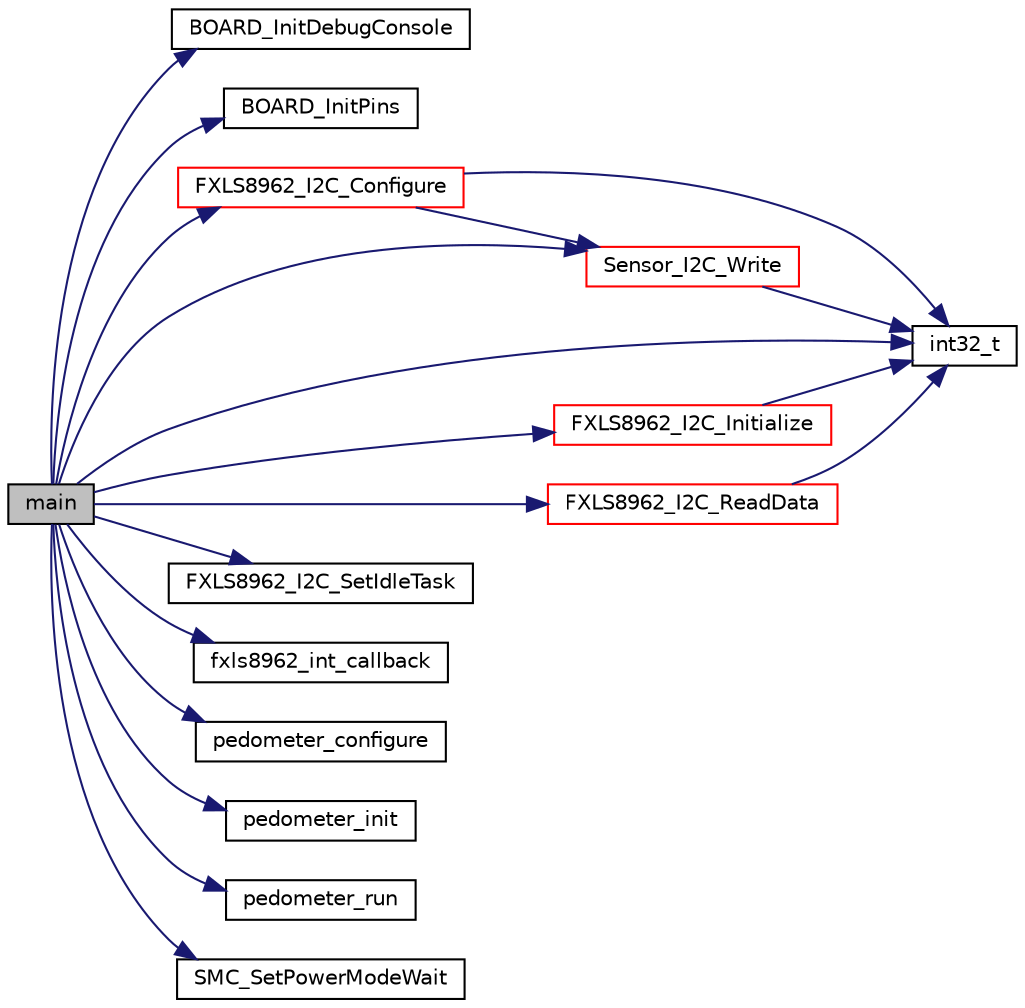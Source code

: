 digraph "main"
{
  edge [fontname="Helvetica",fontsize="10",labelfontname="Helvetica",labelfontsize="10"];
  node [fontname="Helvetica",fontsize="10",shape=record];
  rankdir="LR";
  Node3 [label="main",height=0.2,width=0.4,color="black", fillcolor="grey75", style="filled", fontcolor="black"];
  Node3 -> Node4 [color="midnightblue",fontsize="10",style="solid",fontname="Helvetica"];
  Node4 [label="BOARD_InitDebugConsole",height=0.2,width=0.4,color="black", fillcolor="white", style="filled",URL="$frdm-k64f_2board_8c.html#a4c84ccb952cb083367d7040cf9de3db8"];
  Node3 -> Node5 [color="midnightblue",fontsize="10",style="solid",fontname="Helvetica"];
  Node5 [label="BOARD_InitPins",height=0.2,width=0.4,color="black", fillcolor="white", style="filled",URL="$group__pin__mux.html#ga2c9fe54b6b84723fbaa590a6f4576966",tooltip="Configures pin routing and optionally pin electrical features. "];
  Node3 -> Node6 [color="midnightblue",fontsize="10",style="solid",fontname="Helvetica"];
  Node6 [label="FXLS8962_I2C_Configure",height=0.2,width=0.4,color="red", fillcolor="white", style="filled",URL="$fxls8962__drv_8c.html#a1b62cba67669ae79f5f3c2e5f846a6c7",tooltip="The interface function to configure he sensor. "];
  Node6 -> Node7 [color="midnightblue",fontsize="10",style="solid",fontname="Helvetica"];
  Node7 [label="int32_t",height=0.2,width=0.4,color="black", fillcolor="white", style="filled",URL="$data__format__service_8h.html#a5d7069350a7d7e65686c77a8038f462f",tooltip="The interface function to append the data on the formated stream. "];
  Node6 -> Node9 [color="midnightblue",fontsize="10",style="solid",fontname="Helvetica"];
  Node9 [label="Sensor_I2C_Write",height=0.2,width=0.4,color="red", fillcolor="white", style="filled",URL="$sensor__io__i2c_8c.html#aaac4c4f34b4dd37d3f202a1dbb4b000b",tooltip="Write register data to a sensor. "];
  Node9 -> Node7 [color="midnightblue",fontsize="10",style="solid",fontname="Helvetica"];
  Node3 -> Node10 [color="midnightblue",fontsize="10",style="solid",fontname="Helvetica"];
  Node10 [label="FXLS8962_I2C_Initialize",height=0.2,width=0.4,color="red", fillcolor="white", style="filled",URL="$fxls8962__drv_8c.html#a3feb216e29e778afa66f401c009f75eb",tooltip="The interface function to initialize the sensor. "];
  Node10 -> Node7 [color="midnightblue",fontsize="10",style="solid",fontname="Helvetica"];
  Node3 -> Node12 [color="midnightblue",fontsize="10",style="solid",fontname="Helvetica"];
  Node12 [label="FXLS8962_I2C_ReadData",height=0.2,width=0.4,color="red", fillcolor="white", style="filled",URL="$fxls8962__drv_8c.html#a14a2159c85255ee4d333dd103740e87d",tooltip="The interface function to read the sensor data. "];
  Node12 -> Node7 [color="midnightblue",fontsize="10",style="solid",fontname="Helvetica"];
  Node3 -> Node14 [color="midnightblue",fontsize="10",style="solid",fontname="Helvetica"];
  Node14 [label="FXLS8962_I2C_SetIdleTask",height=0.2,width=0.4,color="black", fillcolor="white", style="filled",URL="$fxls8962__drv_8c.html#aaf373e8cc09893d925ca8893fe167f97",tooltip=": The interface function to set the I2C Idle Task. "];
  Node3 -> Node15 [color="midnightblue",fontsize="10",style="solid",fontname="Helvetica"];
  Node15 [label="fxls8962_int_callback",height=0.2,width=0.4,color="black", fillcolor="white", style="filled",URL="$pedometer__stepcount__fxls8962_8c.html#a3c1afc33c8ecee4a1ffc42021183035f",tooltip="This is the Sensor Event Ready ISR implementation. "];
  Node3 -> Node7 [color="midnightblue",fontsize="10",style="solid",fontname="Helvetica"];
  Node3 -> Node16 [color="midnightblue",fontsize="10",style="solid",fontname="Helvetica"];
  Node16 [label="pedometer_configure",height=0.2,width=0.4,color="black", fillcolor="white", style="filled",URL="$pedometer_8c.html#a5ea8580b8a07ce9ece550f8b6fd37ced",tooltip="The interface function to configure the pedometer. "];
  Node3 -> Node17 [color="midnightblue",fontsize="10",style="solid",fontname="Helvetica"];
  Node17 [label="pedometer_init",height=0.2,width=0.4,color="black", fillcolor="white", style="filled",URL="$pedometer_8c.html#a594d690252fcfc6713fe8374f384fe69",tooltip="The interface function initialize the pedometer. "];
  Node3 -> Node18 [color="midnightblue",fontsize="10",style="solid",fontname="Helvetica"];
  Node18 [label="pedometer_run",height=0.2,width=0.4,color="black", fillcolor="white", style="filled",URL="$pedometer_8c.html#a87224a70b303355a416beaca80ed1b2f",tooltip="The interface function excutes the pedometer algorithm. "];
  Node3 -> Node9 [color="midnightblue",fontsize="10",style="solid",fontname="Helvetica"];
  Node3 -> Node19 [color="midnightblue",fontsize="10",style="solid",fontname="Helvetica"];
  Node19 [label="SMC_SetPowerModeWait",height=0.2,width=0.4,color="black", fillcolor="white", style="filled",URL="$lpc54114_8c.html#a5423cac017d1d1a8ac8bba8e91e80e29",tooltip="Configures the system to WAIT power mode. API name used from Kinetis family to maintain compatibility..."];
}
